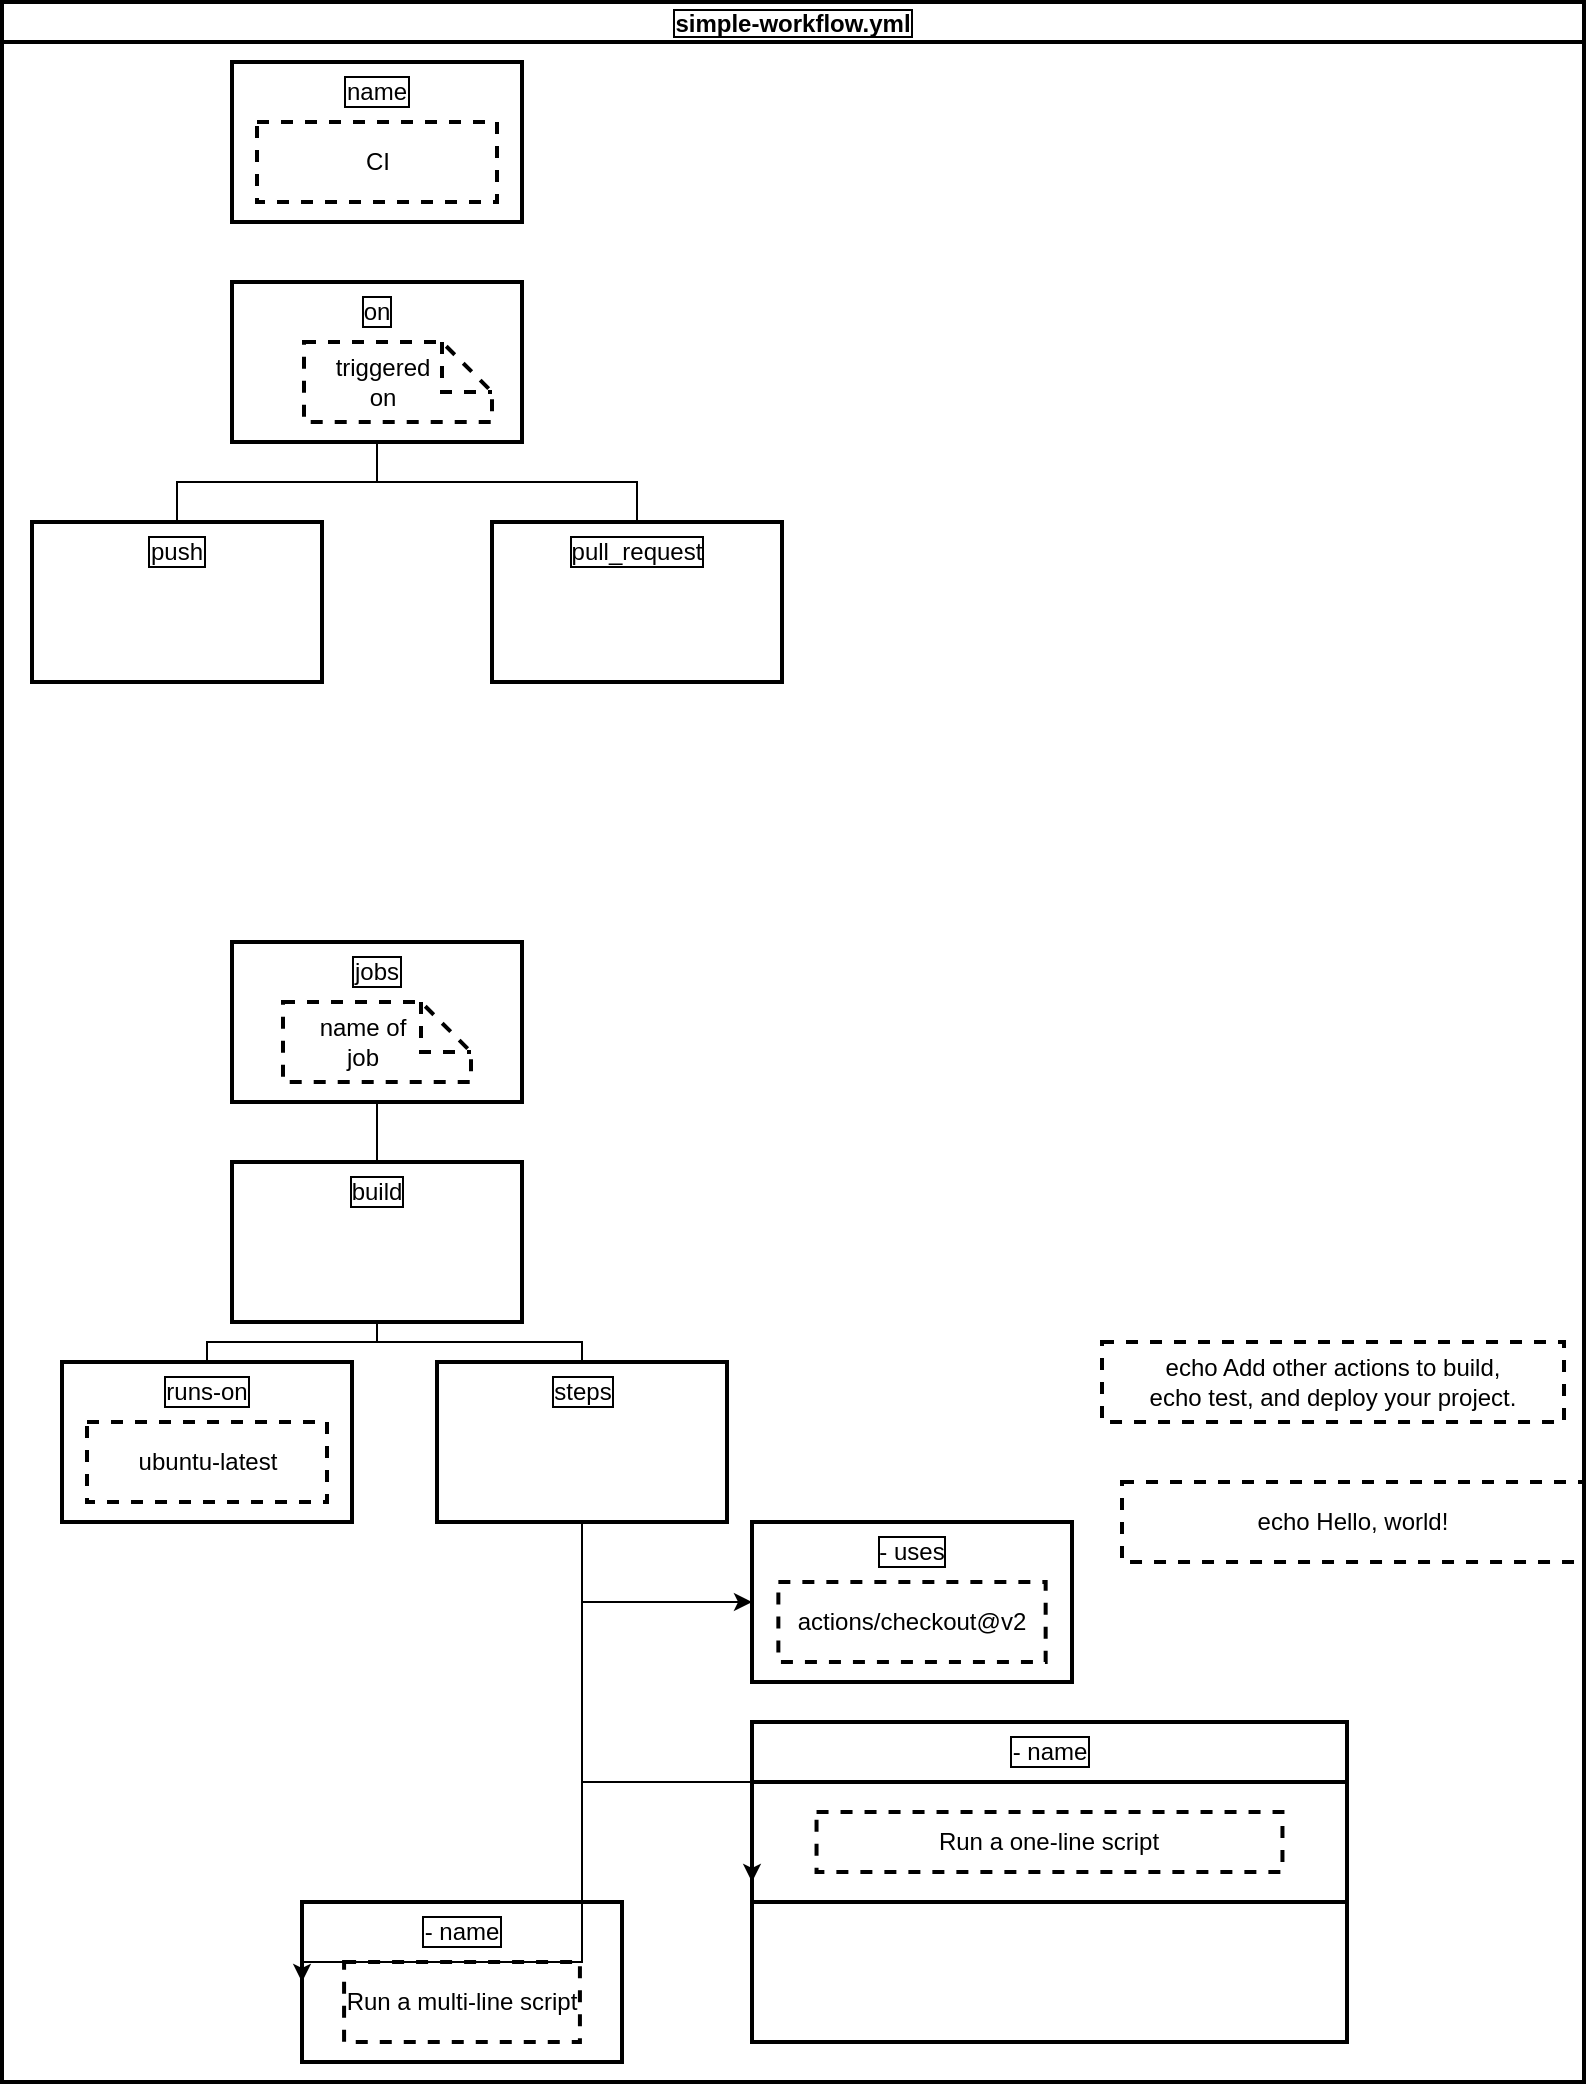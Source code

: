 <mxfile version="20.2.6" type="github" pages="7">
  <diagram id="cLHrY0ErMVjW-JP0Qsnz" name="github actions">
    <mxGraphModel dx="1185" dy="628" grid="1" gridSize="10" guides="1" tooltips="1" connect="1" arrows="1" fold="1" page="1" pageScale="1" pageWidth="850" pageHeight="1100" math="0" shadow="0">
      <root>
        <mxCell id="0" />
        <mxCell id="1" value="default" parent="0" visible="0" />
        <mxCell id="Rgpufr8bOXuqnWRCojN8-1" value="Some default&#xa;message&#xa;text." style="strokeWidth=1;shadow=0;dashed=0;align=center;html=1;shape=mxgraph.mockup.containers.rrect;rSize=0;strokeColor=#666666;fontColor=#666666;fontSize=17;verticalAlign=top;whiteSpace=wrap;fillColor=#ffffff;spacingTop=32;labelBackgroundColor=none;labelBorderColor=default;dropTarget=0;" vertex="1" parent="1">
          <mxGeometry x="70" y="100" width="250" height="160" as="geometry" />
        </mxCell>
        <mxCell id="Rgpufr8bOXuqnWRCojN8-2" value="Message Title" style="strokeWidth=1;shadow=0;dashed=0;align=center;html=1;shape=mxgraph.mockup.containers.rrect;rSize=0;fontSize=17;fontColor=#666666;strokeColor=#666666;align=left;spacingLeft=8;fillColor=#ffffff;resizeWidth=1;labelBackgroundColor=none;labelBorderColor=default;dropTarget=0;" vertex="1" parent="Rgpufr8bOXuqnWRCojN8-1">
          <mxGeometry width="250" height="30" relative="1" as="geometry" />
        </mxCell>
        <mxCell id="Rgpufr8bOXuqnWRCojN8-3" value="" style="shape=ellipse;strokeColor=#008cff;resizable=0;fillColor=none;html=1;labelBackgroundColor=none;labelBorderColor=default;" vertex="1" parent="Rgpufr8bOXuqnWRCojN8-2">
          <mxGeometry x="1" y="0.5" width="20" height="20" relative="1" as="geometry">
            <mxPoint x="-25" y="-10" as="offset" />
          </mxGeometry>
        </mxCell>
        <mxCell id="Rgpufr8bOXuqnWRCojN8-4" value="OK" style="strokeWidth=1;shadow=0;dashed=0;align=center;html=1;shape=mxgraph.mockup.containers.rrect;rSize=0;fontSize=16;fontColor=#666666;strokeColor=#c4c4c4;resizable=0;whiteSpace=wrap;fillColor=#ffffff;labelBackgroundColor=none;labelBorderColor=default;" vertex="1" parent="Rgpufr8bOXuqnWRCojN8-1">
          <mxGeometry x="0.5" y="1" width="120" height="25" relative="1" as="geometry">
            <mxPoint x="-60" y="-33" as="offset" />
          </mxGeometry>
        </mxCell>
        <mxCell id="Rgpufr8bOXuqnWRCojN8-9" value="active" parent="0" />
        <mxCell id="Rgpufr8bOXuqnWRCojN8-23" value="simple-workflow.yml" style="swimlane;startSize=20;horizontal=1;containerType=tree;labelBackgroundColor=none;labelBorderColor=default;strokeColor=default;strokeWidth=2;fillColor=none;align=center;" vertex="1" parent="Rgpufr8bOXuqnWRCojN8-9">
          <mxGeometry x="40" y="10" width="791.002" height="1040" as="geometry" />
        </mxCell>
        <mxCell id="Rgpufr8bOXuqnWRCojN8-25" value="name" style="whiteSpace=wrap;html=1;treeFolding=1;treeMoving=1;newEdgeStyle={&quot;edgeStyle&quot;:&quot;elbowEdgeStyle&quot;,&quot;startArrow&quot;:&quot;none&quot;,&quot;endArrow&quot;:&quot;none&quot;};labelBackgroundColor=none;labelBorderColor=default;strokeColor=default;strokeWidth=2;fillColor=none;verticalAlign=top;align=center;container=1;" vertex="1" parent="Rgpufr8bOXuqnWRCojN8-23">
          <mxGeometry x="115" y="30" width="145" height="80" as="geometry" />
        </mxCell>
        <mxCell id="Rgpufr8bOXuqnWRCojN8-57" value="CI" style="whiteSpace=wrap;html=1;treeFolding=0;treeMoving=1;newEdgeStyle={&quot;edgeStyle&quot;:&quot;elbowEdgeStyle&quot;,&quot;startArrow&quot;:&quot;none&quot;,&quot;endArrow&quot;:&quot;none&quot;};labelBackgroundColor=none;labelBorderColor=none;strokeColor=default;strokeWidth=2;fillColor=none;dashed=1;" vertex="1" parent="Rgpufr8bOXuqnWRCojN8-25">
          <mxGeometry x="12.5" y="30" width="120" height="40" as="geometry" />
        </mxCell>
        <mxCell id="Rgpufr8bOXuqnWRCojN8-51" style="rounded=0;orthogonalLoop=1;jettySize=auto;html=1;entryX=0.5;entryY=0;entryDx=0;entryDy=0;edgeStyle=elbowEdgeStyle;exitX=0.5;exitY=1;exitDx=0;exitDy=0;endArrow=none;endFill=0;elbow=vertical;" edge="1" parent="Rgpufr8bOXuqnWRCojN8-23" source="Rgpufr8bOXuqnWRCojN8-29" target="Rgpufr8bOXuqnWRCojN8-50">
          <mxGeometry relative="1" as="geometry" />
        </mxCell>
        <mxCell id="Rgpufr8bOXuqnWRCojN8-29" value="on" style="whiteSpace=wrap;html=1;treeFolding=1;treeMoving=1;newEdgeStyle={&quot;edgeStyle&quot;:&quot;elbowEdgeStyle&quot;,&quot;startArrow&quot;:&quot;none&quot;,&quot;endArrow&quot;:&quot;none&quot;};labelBackgroundColor=none;labelBorderColor=default;strokeColor=default;strokeWidth=2;fillColor=none;verticalAlign=top;align=center;container=1;" vertex="1" parent="Rgpufr8bOXuqnWRCojN8-23">
          <mxGeometry x="115" y="140" width="145" height="80" as="geometry" />
        </mxCell>
        <mxCell id="Rgpufr8bOXuqnWRCojN8-30" value="" style="edgeStyle=elbowEdgeStyle;rounded=0;orthogonalLoop=1;jettySize=auto;html=1;elbow=vertical;startArrow=none;endArrow=none;exitX=0.5;exitY=1;exitDx=0;exitDy=0;entryX=0.5;entryY=0;entryDx=0;entryDy=0;" edge="1" source="Rgpufr8bOXuqnWRCojN8-29" target="Rgpufr8bOXuqnWRCojN8-31" parent="Rgpufr8bOXuqnWRCojN8-23">
          <mxGeometry relative="1" as="geometry" />
        </mxCell>
        <mxCell id="Rgpufr8bOXuqnWRCojN8-31" value="push" style="whiteSpace=wrap;html=1;treeFolding=1;treeMoving=1;newEdgeStyle={&quot;edgeStyle&quot;:&quot;elbowEdgeStyle&quot;,&quot;startArrow&quot;:&quot;none&quot;,&quot;endArrow&quot;:&quot;none&quot;};labelBackgroundColor=none;labelBorderColor=default;strokeColor=default;strokeWidth=2;fillColor=none;verticalAlign=top;align=center;container=1;" vertex="1" collapsed="1" parent="Rgpufr8bOXuqnWRCojN8-23">
          <mxGeometry x="15" y="260" width="145" height="80" as="geometry" />
        </mxCell>
        <mxCell id="Rgpufr8bOXuqnWRCojN8-48" value="" style="edgeStyle=elbowEdgeStyle;rounded=0;orthogonalLoop=1;jettySize=auto;html=1;elbow=vertical;startArrow=none;endArrow=none;" edge="1" visible="0" target="Rgpufr8bOXuqnWRCojN8-49" source="Rgpufr8bOXuqnWRCojN8-31" parent="Rgpufr8bOXuqnWRCojN8-23">
          <mxGeometry relative="1" as="geometry">
            <mxPoint x="312.5" y="395" as="sourcePoint" />
          </mxGeometry>
        </mxCell>
        <mxCell id="Rgpufr8bOXuqnWRCojN8-49" value="branches" style="whiteSpace=wrap;html=1;treeFolding=1;treeMoving=1;newEdgeStyle={&quot;edgeStyle&quot;:&quot;elbowEdgeStyle&quot;,&quot;startArrow&quot;:&quot;none&quot;,&quot;endArrow&quot;:&quot;none&quot;};labelBackgroundColor=none;labelBorderColor=default;strokeColor=default;strokeWidth=2;fillColor=none;verticalAlign=top;align=center;container=1;" vertex="1" visible="0" collapsed="1" parent="Rgpufr8bOXuqnWRCojN8-23">
          <mxGeometry x="15" y="370" width="145" height="80" as="geometry" />
        </mxCell>
        <mxCell id="Rgpufr8bOXuqnWRCojN8-27" value="[ master ]" style="whiteSpace=wrap;html=1;treeFolding=0;treeMoving=1;newEdgeStyle={&quot;edgeStyle&quot;:&quot;elbowEdgeStyle&quot;,&quot;startArrow&quot;:&quot;none&quot;,&quot;endArrow&quot;:&quot;none&quot;};labelBackgroundColor=none;labelBorderColor=none;strokeColor=default;strokeWidth=2;fillColor=none;dashed=1;" vertex="1" parent="Rgpufr8bOXuqnWRCojN8-49">
          <mxGeometry x="12.5" y="35" width="120" height="40" as="geometry" />
        </mxCell>
        <mxCell id="Rgpufr8bOXuqnWRCojN8-54" style="rounded=0;orthogonalLoop=1;jettySize=auto;html=1;entryX=0.5;entryY=0;entryDx=0;entryDy=0;exitX=0.5;exitY=1;exitDx=0;exitDy=0;edgeStyle=elbowEdgeStyle;elbow=vertical;endArrow=none;endFill=0;" edge="1" parent="Rgpufr8bOXuqnWRCojN8-23" source="Rgpufr8bOXuqnWRCojN8-50" target="Rgpufr8bOXuqnWRCojN8-52" visible="0">
          <mxGeometry relative="1" as="geometry" />
        </mxCell>
        <mxCell id="Rgpufr8bOXuqnWRCojN8-50" value="pull_request" style="whiteSpace=wrap;html=1;treeFolding=1;treeMoving=1;newEdgeStyle={&quot;edgeStyle&quot;:&quot;elbowEdgeStyle&quot;,&quot;startArrow&quot;:&quot;none&quot;,&quot;endArrow&quot;:&quot;none&quot;};labelBackgroundColor=none;labelBorderColor=default;strokeColor=default;strokeWidth=2;fillColor=none;verticalAlign=top;align=center;container=1;" vertex="1" collapsed="1" parent="Rgpufr8bOXuqnWRCojN8-23">
          <mxGeometry x="245" y="260" width="145" height="80" as="geometry" />
        </mxCell>
        <mxCell id="Rgpufr8bOXuqnWRCojN8-52" value="branches" style="whiteSpace=wrap;html=1;treeFolding=1;treeMoving=1;newEdgeStyle={&quot;edgeStyle&quot;:&quot;elbowEdgeStyle&quot;,&quot;startArrow&quot;:&quot;none&quot;,&quot;endArrow&quot;:&quot;none&quot;};labelBackgroundColor=none;labelBorderColor=default;strokeColor=default;strokeWidth=2;fillColor=none;verticalAlign=top;align=center;container=1;" vertex="1" visible="0" collapsed="1" parent="Rgpufr8bOXuqnWRCojN8-23">
          <mxGeometry x="245" y="370" width="145" height="80" as="geometry" />
        </mxCell>
        <mxCell id="Rgpufr8bOXuqnWRCojN8-53" value="[ master ]" style="whiteSpace=wrap;html=1;treeFolding=0;treeMoving=1;newEdgeStyle={&quot;edgeStyle&quot;:&quot;elbowEdgeStyle&quot;,&quot;startArrow&quot;:&quot;none&quot;,&quot;endArrow&quot;:&quot;none&quot;};labelBackgroundColor=none;labelBorderColor=none;strokeColor=default;strokeWidth=2;fillColor=none;dashed=1;" vertex="1" parent="Rgpufr8bOXuqnWRCojN8-52">
          <mxGeometry x="12.5" y="35" width="120" height="40" as="geometry" />
        </mxCell>
        <mxCell id="Rgpufr8bOXuqnWRCojN8-58" value="jobs" style="whiteSpace=wrap;html=1;treeFolding=1;treeMoving=1;newEdgeStyle={&quot;edgeStyle&quot;:&quot;elbowEdgeStyle&quot;,&quot;startArrow&quot;:&quot;none&quot;,&quot;endArrow&quot;:&quot;none&quot;};labelBackgroundColor=none;labelBorderColor=default;strokeColor=default;strokeWidth=2;fillColor=none;verticalAlign=top;align=center;container=1;" vertex="1" parent="Rgpufr8bOXuqnWRCojN8-23">
          <mxGeometry x="115" y="470" width="145" height="80" as="geometry" />
        </mxCell>
        <mxCell id="Rgpufr8bOXuqnWRCojN8-63" style="edgeStyle=elbowEdgeStyle;rounded=0;orthogonalLoop=1;jettySize=auto;elbow=vertical;html=1;entryX=0.5;entryY=0;entryDx=0;entryDy=0;endArrow=none;endFill=0;" edge="1" parent="Rgpufr8bOXuqnWRCojN8-23" source="Rgpufr8bOXuqnWRCojN8-59" target="Rgpufr8bOXuqnWRCojN8-61">
          <mxGeometry relative="1" as="geometry" />
        </mxCell>
        <mxCell id="Rgpufr8bOXuqnWRCojN8-64" style="edgeStyle=elbowEdgeStyle;rounded=0;orthogonalLoop=1;jettySize=auto;elbow=vertical;html=1;entryX=0.5;entryY=0;entryDx=0;entryDy=0;endArrow=none;endFill=0;" edge="1" parent="Rgpufr8bOXuqnWRCojN8-23" source="Rgpufr8bOXuqnWRCojN8-59" target="Rgpufr8bOXuqnWRCojN8-62">
          <mxGeometry relative="1" as="geometry" />
        </mxCell>
        <mxCell id="Rgpufr8bOXuqnWRCojN8-59" value="build" style="whiteSpace=wrap;html=1;treeFolding=1;treeMoving=1;newEdgeStyle={&quot;edgeStyle&quot;:&quot;elbowEdgeStyle&quot;,&quot;startArrow&quot;:&quot;none&quot;,&quot;endArrow&quot;:&quot;none&quot;};labelBackgroundColor=none;labelBorderColor=default;strokeColor=default;strokeWidth=2;fillColor=none;verticalAlign=top;align=center;container=1;" vertex="1" parent="Rgpufr8bOXuqnWRCojN8-23">
          <mxGeometry x="115" y="580" width="145" height="80" as="geometry" />
        </mxCell>
        <mxCell id="Rgpufr8bOXuqnWRCojN8-60" value="" style="edgeStyle=elbowEdgeStyle;rounded=0;orthogonalLoop=1;jettySize=auto;html=1;elbow=vertical;startArrow=none;endArrow=none;exitX=0.5;exitY=1;exitDx=0;exitDy=0;entryX=0.5;entryY=0;entryDx=0;entryDy=0;" edge="1" parent="Rgpufr8bOXuqnWRCojN8-23" source="Rgpufr8bOXuqnWRCojN8-58" target="Rgpufr8bOXuqnWRCojN8-59">
          <mxGeometry relative="1" as="geometry">
            <mxPoint x="187.5" y="220" as="sourcePoint" />
            <mxPoint x="87.5" y="260" as="targetPoint" />
          </mxGeometry>
        </mxCell>
        <mxCell id="Rgpufr8bOXuqnWRCojN8-61" value="runs-on" style="whiteSpace=wrap;html=1;treeFolding=1;treeMoving=1;newEdgeStyle={&quot;edgeStyle&quot;:&quot;elbowEdgeStyle&quot;,&quot;startArrow&quot;:&quot;none&quot;,&quot;endArrow&quot;:&quot;none&quot;};labelBackgroundColor=none;labelBorderColor=default;strokeColor=default;strokeWidth=2;fillColor=none;verticalAlign=top;align=center;container=1;" vertex="1" parent="Rgpufr8bOXuqnWRCojN8-23">
          <mxGeometry x="30" y="680" width="145" height="80" as="geometry" />
        </mxCell>
        <mxCell id="Rgpufr8bOXuqnWRCojN8-65" value="ubuntu-latest&lt;span style=&quot;color: rgba(0, 0, 0, 0); font-family: monospace; font-size: 0px; text-align: start;&quot;&gt;%3CmxGraphModel%3E%3Croot%3E%3CmxCell%20id%3D%220%22%2F%3E%3CmxCell%20id%3D%221%22%20parent%3D%220%22%2F%3E%3CmxCell%20id%3D%222%22%20value%3D%22%5B%20master%20%5D%22%20style%3D%22whiteSpace%3Dwrap%3Bhtml%3D1%3BtreeFolding%3D0%3BtreeMoving%3D1%3BnewEdgeStyle%3D%7B%26quot%3BedgeStyle%26quot%3B%3A%26quot%3BelbowEdgeStyle%26quot%3B%2C%26quot%3BstartArrow%26quot%3B%3A%26quot%3Bnone%26quot%3B%2C%26quot%3BendArrow%26quot%3B%3A%26quot%3Bnone%26quot%3B%7D%3BlabelBackgroundColor%3Dnone%3BlabelBorderColor%3Dnone%3BstrokeColor%3Ddefault%3BstrokeWidth%3D2%3BfillColor%3Dnone%3Bdashed%3D1%3B%22%20vertex%3D%221%22%20parent%3D%221%22%3E%3CmxGeometry%20x%3D%22357.5%22%20y%3D%22455%22%20width%3D%22120%22%20height%3D%2240%22%20as%3D%22geometry%22%2F%3E%3C%2FmxCell%3E%3C%2Froot%3E%3C%2FmxGraphModel%3E&lt;/span&gt;" style="whiteSpace=wrap;html=1;treeFolding=0;treeMoving=1;newEdgeStyle={&quot;edgeStyle&quot;:&quot;elbowEdgeStyle&quot;,&quot;startArrow&quot;:&quot;none&quot;,&quot;endArrow&quot;:&quot;none&quot;};labelBackgroundColor=none;labelBorderColor=none;strokeColor=default;strokeWidth=2;fillColor=none;dashed=1;" vertex="1" parent="Rgpufr8bOXuqnWRCojN8-61">
          <mxGeometry x="12.5" y="30" width="120" height="40" as="geometry" />
        </mxCell>
        <mxCell id="Rgpufr8bOXuqnWRCojN8-74" style="edgeStyle=elbowEdgeStyle;rounded=0;orthogonalLoop=1;jettySize=auto;elbow=vertical;html=1;endArrow=classic;endFill=1;exitX=0.5;exitY=1;exitDx=0;exitDy=0;entryX=0;entryY=0.5;entryDx=0;entryDy=0;" edge="1" parent="Rgpufr8bOXuqnWRCojN8-23" source="Rgpufr8bOXuqnWRCojN8-62" target="Rgpufr8bOXuqnWRCojN8-67">
          <mxGeometry relative="1" as="geometry">
            <mxPoint x="350" y="800" as="targetPoint" />
            <Array as="points">
              <mxPoint x="320" y="800" />
              <mxPoint x="330" y="820" />
            </Array>
          </mxGeometry>
        </mxCell>
        <mxCell id="Rgpufr8bOXuqnWRCojN8-75" style="edgeStyle=elbowEdgeStyle;rounded=0;orthogonalLoop=1;jettySize=auto;elbow=vertical;html=1;entryX=0;entryY=0.5;entryDx=0;entryDy=0;endArrow=classic;endFill=1;" edge="1" parent="Rgpufr8bOXuqnWRCojN8-23" source="Rgpufr8bOXuqnWRCojN8-62" target="Rgpufr8bOXuqnWRCojN8-68">
          <mxGeometry relative="1" as="geometry">
            <Array as="points">
              <mxPoint x="290" y="890" />
            </Array>
          </mxGeometry>
        </mxCell>
        <mxCell id="Rgpufr8bOXuqnWRCojN8-76" style="edgeStyle=elbowEdgeStyle;rounded=0;orthogonalLoop=1;jettySize=auto;elbow=vertical;html=1;entryX=0;entryY=0.5;entryDx=0;entryDy=0;endArrow=classic;endFill=1;" edge="1" parent="Rgpufr8bOXuqnWRCojN8-23" source="Rgpufr8bOXuqnWRCojN8-62" target="Rgpufr8bOXuqnWRCojN8-71">
          <mxGeometry relative="1" as="geometry">
            <Array as="points">
              <mxPoint x="290" y="980" />
            </Array>
          </mxGeometry>
        </mxCell>
        <mxCell id="Rgpufr8bOXuqnWRCojN8-62" value="steps" style="whiteSpace=wrap;html=1;treeFolding=1;treeMoving=1;newEdgeStyle={&quot;edgeStyle&quot;:&quot;elbowEdgeStyle&quot;,&quot;startArrow&quot;:&quot;none&quot;,&quot;endArrow&quot;:&quot;none&quot;};labelBackgroundColor=none;labelBorderColor=default;strokeColor=default;strokeWidth=2;fillColor=none;verticalAlign=top;align=center;container=1;" vertex="1" parent="Rgpufr8bOXuqnWRCojN8-23">
          <mxGeometry x="217.5" y="680" width="145" height="80" as="geometry" />
        </mxCell>
        <mxCell id="Rgpufr8bOXuqnWRCojN8-67" value="- uses" style="whiteSpace=wrap;html=1;treeFolding=1;treeMoving=1;newEdgeStyle={&quot;edgeStyle&quot;:&quot;elbowEdgeStyle&quot;,&quot;startArrow&quot;:&quot;none&quot;,&quot;endArrow&quot;:&quot;none&quot;};labelBackgroundColor=none;labelBorderColor=default;strokeColor=default;strokeWidth=2;fillColor=none;verticalAlign=top;align=center;container=1;" vertex="1" parent="Rgpufr8bOXuqnWRCojN8-23">
          <mxGeometry x="375" y="760" width="160" height="80" as="geometry" />
        </mxCell>
        <mxCell id="Rgpufr8bOXuqnWRCojN8-66" value="actions/checkout@v2" style="whiteSpace=wrap;html=1;treeFolding=0;treeMoving=1;newEdgeStyle={&quot;edgeStyle&quot;:&quot;elbowEdgeStyle&quot;,&quot;startArrow&quot;:&quot;none&quot;,&quot;endArrow&quot;:&quot;none&quot;};labelBackgroundColor=none;labelBorderColor=none;strokeColor=default;strokeWidth=2;fillColor=none;dashed=1;" vertex="1" parent="Rgpufr8bOXuqnWRCojN8-67">
          <mxGeometry x="13.179" y="30" width="133.643" height="40" as="geometry" />
        </mxCell>
        <mxCell id="Rgpufr8bOXuqnWRCojN8-68" value="- name" style="whiteSpace=wrap;html=1;treeFolding=1;treeMoving=1;newEdgeStyle={&quot;edgeStyle&quot;:&quot;elbowEdgeStyle&quot;,&quot;startArrow&quot;:&quot;none&quot;,&quot;endArrow&quot;:&quot;none&quot;};labelBackgroundColor=none;labelBorderColor=default;strokeColor=default;strokeWidth=2;fillColor=none;verticalAlign=top;align=center;container=1;" vertex="1" parent="Rgpufr8bOXuqnWRCojN8-23">
          <mxGeometry x="375" y="860" width="297.5" height="160" as="geometry" />
        </mxCell>
        <mxCell id="Rgpufr8bOXuqnWRCojN8-77" value="" style="whiteSpace=wrap;html=1;treeFolding=1;treeMoving=1;newEdgeStyle={&quot;edgeStyle&quot;:&quot;elbowEdgeStyle&quot;,&quot;startArrow&quot;:&quot;none&quot;,&quot;endArrow&quot;:&quot;none&quot;};labelBackgroundColor=none;labelBorderColor=default;strokeColor=default;strokeWidth=2;fillColor=none;verticalAlign=top;align=center;container=1;" vertex="1" parent="Rgpufr8bOXuqnWRCojN8-68">
          <mxGeometry y="30" width="297.5" height="60" as="geometry" />
        </mxCell>
        <mxCell id="Rgpufr8bOXuqnWRCojN8-78" value="Run a one-line script" style="whiteSpace=wrap;html=1;treeFolding=0;treeMoving=1;newEdgeStyle={&quot;edgeStyle&quot;:&quot;elbowEdgeStyle&quot;,&quot;startArrow&quot;:&quot;none&quot;,&quot;endArrow&quot;:&quot;none&quot;};labelBackgroundColor=none;labelBorderColor=none;strokeColor=default;strokeWidth=2;fillColor=none;dashed=1;" vertex="1" parent="Rgpufr8bOXuqnWRCojN8-77">
          <mxGeometry x="32.269" y="15" width="232.961" height="30" as="geometry" />
        </mxCell>
        <mxCell id="Rgpufr8bOXuqnWRCojN8-71" value="- name" style="whiteSpace=wrap;html=1;treeFolding=1;treeMoving=1;newEdgeStyle={&quot;edgeStyle&quot;:&quot;elbowEdgeStyle&quot;,&quot;startArrow&quot;:&quot;none&quot;,&quot;endArrow&quot;:&quot;none&quot;};labelBackgroundColor=none;labelBorderColor=default;strokeColor=default;strokeWidth=2;fillColor=none;verticalAlign=top;align=center;container=1;" vertex="1" parent="Rgpufr8bOXuqnWRCojN8-23">
          <mxGeometry x="150" y="950" width="160" height="80" as="geometry" />
        </mxCell>
        <mxCell id="Rgpufr8bOXuqnWRCojN8-73" value="Run a multi-line script" style="whiteSpace=wrap;html=1;treeFolding=0;treeMoving=1;newEdgeStyle={&quot;edgeStyle&quot;:&quot;elbowEdgeStyle&quot;,&quot;startArrow&quot;:&quot;none&quot;,&quot;endArrow&quot;:&quot;none&quot;};labelBackgroundColor=none;labelBorderColor=none;strokeColor=default;strokeWidth=2;fillColor=none;dashed=1;" vertex="1" parent="Rgpufr8bOXuqnWRCojN8-71">
          <mxGeometry x="21.04" y="30" width="117.92" height="40" as="geometry" />
        </mxCell>
        <mxCell id="Rgpufr8bOXuqnWRCojN8-72" value="echo Hello, world!" style="whiteSpace=wrap;html=1;treeFolding=0;treeMoving=1;newEdgeStyle={&quot;edgeStyle&quot;:&quot;elbowEdgeStyle&quot;,&quot;startArrow&quot;:&quot;none&quot;,&quot;endArrow&quot;:&quot;none&quot;};labelBackgroundColor=none;labelBorderColor=none;strokeColor=default;strokeWidth=2;fillColor=none;dashed=1;" vertex="1" parent="Rgpufr8bOXuqnWRCojN8-23">
          <mxGeometry x="559.998" y="740" width="231.003" height="40" as="geometry" />
        </mxCell>
        <mxCell id="Rgpufr8bOXuqnWRCojN8-79" value="echo Add other actions to build,&lt;br&gt;echo test, and deploy your project." style="whiteSpace=wrap;html=1;treeFolding=0;treeMoving=1;newEdgeStyle={&quot;edgeStyle&quot;:&quot;elbowEdgeStyle&quot;,&quot;startArrow&quot;:&quot;none&quot;,&quot;endArrow&quot;:&quot;none&quot;};labelBackgroundColor=none;labelBorderColor=none;strokeColor=default;strokeWidth=2;fillColor=none;dashed=1;" vertex="1" parent="Rgpufr8bOXuqnWRCojN8-23">
          <mxGeometry x="549.998" y="670" width="231.003" height="40" as="geometry" />
        </mxCell>
        <mxCell id="Rgpufr8bOXuqnWRCojN8-80" value="triggered&lt;br&gt;on" style="shape=note2;boundedLbl=1;whiteSpace=wrap;html=1;size=25;verticalAlign=middle;align=center;dashed=1;labelBackgroundColor=none;labelBorderColor=none;strokeColor=default;strokeWidth=2;fillColor=none;spacingRight=15;" vertex="1" parent="Rgpufr8bOXuqnWRCojN8-23">
          <mxGeometry x="151" y="170" width="94" height="40" as="geometry" />
        </mxCell>
        <mxCell id="Rgpufr8bOXuqnWRCojN8-81" value="name of&lt;br&gt;job" style="shape=note2;boundedLbl=1;whiteSpace=wrap;html=1;size=25;verticalAlign=middle;align=center;dashed=1;labelBackgroundColor=none;labelBorderColor=none;strokeColor=default;strokeWidth=2;fillColor=none;spacingRight=15;" vertex="1" parent="Rgpufr8bOXuqnWRCojN8-23">
          <mxGeometry x="140.5" y="500" width="94" height="40" as="geometry" />
        </mxCell>
        <mxCell id="Rgpufr8bOXuqnWRCojN8-28" value="" style="edgeStyle=elbowEdgeStyle;elbow=vertical;startArrow=none;endArrow=none;rounded=0;" edge="1" parent="Rgpufr8bOXuqnWRCojN8-9" source="Rgpufr8bOXuqnWRCojN8-9" target="Rgpufr8bOXuqnWRCojN8-27">
          <mxGeometry relative="1" as="geometry">
            <mxPoint x="332.5" y="180" as="sourcePoint" />
            <mxPoint x="330" y="220" as="targetPoint" />
          </mxGeometry>
        </mxCell>
      </root>
    </mxGraphModel>
  </diagram>
  <diagram id="_lEzBtKeytYTrFOyNZK7" name="Page-1">
    <mxGraphModel dx="1778" dy="943" grid="1" gridSize="10" guides="1" tooltips="1" connect="1" arrows="1" fold="1" page="1" pageScale="1" pageWidth="1600" pageHeight="900" background="#ffffff" math="0" shadow="0">
      <root>
        <mxCell id="0" />
        <mxCell id="1" parent="0" />
        <mxCell id="nwnsQMDqynVd4yP-KLPJ-4" value="&#xa;&lt;h1 style=&quot;box-sizing: border-box; margin: calc(var(--content-rhythm) / 2) 0; font-family: -apple-system, BlinkMacSystemFont, &amp;quot;Segoe UI&amp;quot;, Roboto, Helvetica, Arial, sans-serif, &amp;quot;Apple Color Emoji&amp;quot;, &amp;quot;Segoe UI Emoji&amp;quot;, &amp;quot;Segoe UI Symbol&amp;quot;; padding: 0px; font-weight: var(--fw-bold); line-height: var(--lh-tight); font-size: 1.75em; color: rgb(23, 23, 23); font-style: normal; font-variant-ligatures: normal; font-variant-caps: normal; letter-spacing: normal; orphans: 2; text-indent: 0px; text-transform: none; widows: 2; word-spacing: 0px; -webkit-text-stroke-width: 0px; background-color: rgb(255, 255, 255); text-decoration-thickness: initial; text-decoration-style: initial; text-decoration-color: initial;&quot;&gt;CJS&lt;/h1&gt;&lt;br class=&quot;Apple-interchange-newline&quot;&gt;&#xa;&#xa;" style="rounded=0;whiteSpace=wrap;html=1;spacingLeft=0;spacingBottom=0;container=1;align=center;verticalAlign=top;labelPosition=center;verticalLabelPosition=middle;" parent="1" vertex="1">
          <mxGeometry x="10" y="10" width="620" height="495" as="geometry">
            <mxRectangle x="10" y="10" width="70" height="60" as="alternateBounds" />
          </mxGeometry>
        </mxCell>
        <mxCell id="4d3lwY7rjP7gSteMc4W--1" value="&#xa;&lt;p style=&quot;box-sizing: border-box; margin: 0 0 var(--content-rhythm) 0; color: rgb(23, 23, 23); font-family: -apple-system, BlinkMacSystemFont, &amp;quot;Segoe UI&amp;quot;, Roboto, Helvetica, Arial, sans-serif, &amp;quot;Apple Color Emoji&amp;quot;, &amp;quot;Segoe UI Emoji&amp;quot;, &amp;quot;Segoe UI Symbol&amp;quot;; font-size: 22.5px; font-style: normal; font-variant-ligatures: normal; font-variant-caps: normal; font-weight: 400; letter-spacing: normal; orphans: 2; text-align: start; text-indent: 0px; text-transform: none; widows: 2; word-spacing: 0px; -webkit-text-stroke-width: 0px; text-decoration-thickness: initial; text-decoration-style: initial; text-decoration-color: initial;&quot;&gt;CJS is short for CommonJS. Here is what it looks like:&lt;br style=&quot;box-sizing: border-box;&quot;&gt;&lt;/p&gt;&lt;div style=&quot;box-sizing: border-box; background-image: ; background-position-x: ; background-position-y: ; background-size: ; background-repeat-x: ; background-repeat-y: ; background-attachment: ; background-origin: ; background-clip: ; color: var(--syntax-text-color); font-size: 18px; border-radius: var(--radius); margin: 0 0 var(--content-rhythm) 0; overflow-x: auto; overflow-wrap: initial; padding: var(--su-6); position: relative; font-family: -apple-system, BlinkMacSystemFont, &amp;quot;Segoe UI&amp;quot;, Roboto, Helvetica, Arial, sans-serif, &amp;quot;Apple Color Emoji&amp;quot;, &amp;quot;Segoe UI Emoji&amp;quot;, &amp;quot;Segoe UI Symbol&amp;quot;; font-style: normal; font-variant-ligatures: normal; font-variant-caps: normal; font-weight: 400; letter-spacing: normal; orphans: 2; text-align: start; text-indent: 0px; text-transform: none; widows: 2; word-spacing: 0px; -webkit-text-stroke-width: 0px; text-decoration-thickness: initial; text-decoration-style: initial; text-decoration-color: initial;&quot; class=&quot;highlight js-code-highlight&quot;&gt;&lt;br class=&quot;Apple-interchange-newline&quot;&gt;&#xa;&#xa;&lt;/div&gt;" style="whiteSpace=wrap;html=1;rounded=0;spacingLeft=0;spacingBottom=0;labelBackgroundColor=none;labelBorderColor=none;container=1;strokeColor=default;" vertex="1" parent="nwnsQMDqynVd4yP-KLPJ-4">
          <mxGeometry x="30" y="115" width="560" height="315" as="geometry">
            <mxRectangle x="30" y="115" width="560" height="120" as="alternateBounds" />
          </mxGeometry>
        </mxCell>
        <mxCell id="4d3lwY7rjP7gSteMc4W--7" value="&lt;div&gt;//importing&amp;nbsp;&lt;/div&gt;&lt;div&gt;const doSomething = require(&#39;./doSomething.js&#39;);&amp;nbsp;&lt;/div&gt;&lt;div&gt;&lt;br&gt;&lt;/div&gt;&lt;div&gt;//exporting&lt;/div&gt;&lt;div&gt;module.exports = function doSomething(n) {&lt;/div&gt;&lt;div&gt;&amp;nbsp; // do something&lt;/div&gt;&lt;div&gt;}&lt;/div&gt;" style="text;html=1;align=center;verticalAlign=middle;resizable=0;points=[];autosize=1;strokeColor=none;fillColor=none;labelBorderColor=default;spacing=5;" vertex="1" parent="4d3lwY7rjP7gSteMc4W--1">
          <mxGeometry x="110" y="180" width="290" height="120" as="geometry" />
        </mxCell>
      </root>
    </mxGraphModel>
  </diagram>
  <diagram id="PgW-JJS8YYEeUViuzFC8" name="Page-2">
    <mxGraphModel dx="677" dy="359" grid="1" gridSize="10" guides="1" tooltips="1" connect="1" arrows="1" fold="1" page="1" pageScale="1" pageWidth="850" pageHeight="1100" math="0" shadow="0">
      <root>
        <mxCell id="0" />
        <mxCell id="1" parent="0" />
        <mxCell id="vqunKvxI235pbjuJBx6x-1" value="" style="shape=image;verticalLabelPosition=bottom;labelBackgroundColor=default;verticalAlign=top;aspect=fixed;imageAspect=0;image=https://courses.edx.org/assets/courseware/v1/9df11f203d18addb831da2f379cb49a5/asset-v1:W3Cx+JS.0x+2T2022+type@asset+block/diagram-element.png;strokeWidth=2;fillColor=none;strokeColor=#6c8ebf;" vertex="1" parent="1">
          <mxGeometry x="180" y="210" width="520" height="284" as="geometry" />
        </mxCell>
        <mxCell id="vqunKvxI235pbjuJBx6x-2" value="" style="rounded=0;whiteSpace=wrap;html=1;labelBackgroundColor=none;labelBorderColor=default;strokeColor=#6c8ebf;fillColor=none;strokeWidth=2;" vertex="1" parent="1">
          <mxGeometry x="284" y="304" width="73" height="58" as="geometry" />
        </mxCell>
      </root>
    </mxGraphModel>
  </diagram>
  <diagram id="9d-rf6JmdltzQveRYRFD" name="Page-3">
    <mxGraphModel dx="1422" dy="754" grid="1" gridSize="10" guides="1" tooltips="1" connect="1" arrows="1" fold="1" page="1" pageScale="1" pageWidth="850" pageHeight="1100" math="0" shadow="0">
      <root>
        <mxCell id="0" />
        <mxCell id="1" parent="0" />
        <mxCell id="5nqOkucB81tBF59Kh8T8-1" value="" style="strokeWidth=1;shadow=0;dashed=0;align=center;html=1;shape=mxgraph.mockup.containers.rrect;rSize=0;strokeColor=#666666;labelBackgroundColor=none;labelBorderColor=default;fillColor=none;" vertex="1" parent="1">
          <mxGeometry x="290" y="240" width="100" height="220" as="geometry" />
        </mxCell>
        <mxCell id="5nqOkucB81tBF59Kh8T8-2" value="Group 1" style="strokeColor=inherit;fillColor=inherit;gradientColor=inherit;strokeWidth=1;shadow=0;dashed=0;align=center;html=1;shape=mxgraph.mockup.containers.rrect;rSize=0;fontSize=17;fontColor=#666666;fontStyle=1;resizeWidth=1;labelBackgroundColor=none;labelBorderColor=default;" vertex="1" parent="5nqOkucB81tBF59Kh8T8-1">
          <mxGeometry width="100" height="26" relative="1" as="geometry" />
        </mxCell>
        <mxCell id="5nqOkucB81tBF59Kh8T8-3" value="Group 2" style="strokeColor=inherit;fillColor=inherit;gradientColor=inherit;strokeWidth=1;shadow=0;dashed=0;align=center;html=1;shape=mxgraph.mockup.containers.rrect;rSize=0;fontSize=17;fontColor=#666666;fontStyle=1;resizeWidth=1;labelBackgroundColor=none;labelBorderColor=default;part=0;" vertex="1" parent="5nqOkucB81tBF59Kh8T8-1">
          <mxGeometry width="100" height="26" relative="1" as="geometry">
            <mxPoint y="26" as="offset" />
          </mxGeometry>
        </mxCell>
        <mxCell id="5nqOkucB81tBF59Kh8T8-4" value="Group 3" style="strokeWidth=1;shadow=0;dashed=0;align=center;html=1;shape=mxgraph.mockup.containers.rrect;rSize=0;fontSize=17;fontColor=#ffffff;fontStyle=1;fillColor=#008cff;strokeColor=#008cff;resizeWidth=1;labelBackgroundColor=none;labelBorderColor=default;" vertex="1" parent="5nqOkucB81tBF59Kh8T8-1">
          <mxGeometry width="100" height="26" relative="1" as="geometry">
            <mxPoint y="52" as="offset" />
          </mxGeometry>
        </mxCell>
        <mxCell id="5nqOkucB81tBF59Kh8T8-5" value="Group 4" style="strokeColor=inherit;fillColor=inherit;gradientColor=inherit;strokeWidth=1;shadow=0;dashed=0;align=center;html=1;shape=mxgraph.mockup.containers.rrect;rSize=0;fontSize=17;fontColor=#666666;fontStyle=1;resizeWidth=1;labelBackgroundColor=none;labelBorderColor=default;" vertex="1" parent="5nqOkucB81tBF59Kh8T8-1">
          <mxGeometry y="1" width="100" height="26" relative="1" as="geometry">
            <mxPoint y="-26" as="offset" />
          </mxGeometry>
        </mxCell>
      </root>
    </mxGraphModel>
  </diagram>
  <diagram id="IwrUrChBAs0Ua-a2BWoj" name="Page-4">
    <mxGraphModel dx="1422" dy="754" grid="1" gridSize="10" guides="1" tooltips="1" connect="1" arrows="1" fold="1" page="1" pageScale="1" pageWidth="850" pageHeight="1100" math="0" shadow="0">
      <root>
        <mxCell id="0" />
        <mxCell id="1" parent="0" />
        <mxCell id="vuh5XMrYaGDxAMXZWLMa-1" value="" style="shape=image;verticalLabelPosition=bottom;labelBackgroundColor=default;verticalAlign=top;aspect=fixed;imageAspect=0;image=https://courses.edx.org/assets/courseware/v1/9df11f203d18addb831da2f379cb49a5/asset-v1:W3Cx+JS.0x+2T2022+type@asset+block/diagram-element.png;" vertex="1" parent="1">
          <mxGeometry x="650" y="490" width="520" height="284" as="geometry" />
        </mxCell>
      </root>
    </mxGraphModel>
  </diagram>
  <diagram id="6Xyy3fiLh29vbsiA-8Gd" name="Page-5">
    <mxGraphModel dx="2585" dy="1371" grid="1" gridSize="10" guides="1" tooltips="1" connect="1" arrows="1" fold="1" page="1" pageScale="1" pageWidth="850" pageHeight="1100" math="0" shadow="0">
      <root>
        <mxCell id="0" />
        <mxCell id="1" parent="0" />
        <mxCell id="820x_Uy6Gc-rX6BdasYU-1" value="" style="swimlane;startSize=0;labelBackgroundColor=none;labelBorderColor=default;strokeColor=default;strokeWidth=2;fillColor=none;" vertex="1" parent="1">
          <mxGeometry x="273" y="160" width="555" height="410" as="geometry">
            <mxRectangle x="1050" y="80" width="50" height="40" as="alternateBounds" />
          </mxGeometry>
        </mxCell>
        <mxCell id="820x_Uy6Gc-rX6BdasYU-2" value="" style="rounded=0;whiteSpace=wrap;html=1;labelBackgroundColor=none;labelBorderColor=default;strokeColor=default;strokeWidth=2;fillColor=none;" vertex="1" parent="820x_Uy6Gc-rX6BdasYU-1">
          <mxGeometry x="390" y="265" width="120" height="60" as="geometry" />
        </mxCell>
        <mxCell id="820x_Uy6Gc-rX6BdasYU-3" value="" style="rounded=0;whiteSpace=wrap;html=1;labelBackgroundColor=none;labelBorderColor=default;strokeColor=default;strokeWidth=2;fillColor=none;" vertex="1" parent="1">
          <mxGeometry x="23" y="140" width="120" height="60" as="geometry" />
        </mxCell>
        <mxCell id="820x_Uy6Gc-rX6BdasYU-4" style="edgeStyle=entityRelationEdgeStyle;rounded=0;orthogonalLoop=1;jettySize=auto;html=1;entryX=0;entryY=0.5;entryDx=0;entryDy=0;" edge="1" parent="1" source="820x_Uy6Gc-rX6BdasYU-3" target="820x_Uy6Gc-rX6BdasYU-2">
          <mxGeometry relative="1" as="geometry">
            <mxPoint x="193" y="270" as="targetPoint" />
          </mxGeometry>
        </mxCell>
        <mxCell id="820x_Uy6Gc-rX6BdasYU-5" value="&amp;lt;/&amp;gt;" style="rounded=1;arcSize=0;fillColor=#0065FF;strokeColor=none;fontColor=#ffffff;align=center;verticalAlign=middle;whiteSpace=wrap;fontSize=14;fontStyle=1;html=1;sketch=0;labelBackgroundColor=none;labelBorderColor=default;" vertex="1" parent="1">
          <mxGeometry x="143" y="400" width="40" height="40" as="geometry" />
        </mxCell>
      </root>
    </mxGraphModel>
  </diagram>
  <diagram id="7V9tAm7Z5GbBE1KvTe3J" name="Page-6">
    <mxGraphModel dx="572" dy="754" grid="1" gridSize="10" guides="1" tooltips="1" connect="1" arrows="1" fold="1" page="1" pageScale="1" pageWidth="850" pageHeight="1100" math="0" shadow="0">
      <root>
        <mxCell id="0" />
        <mxCell id="1" parent="0" />
        <mxCell id="haGSABIjfTjdx5PNvXex-1" value="Tree Container" style="swimlane;startSize=20;horizontal=1;containerType=tree;labelBackgroundColor=none;labelBorderColor=default;strokeColor=default;strokeWidth=2;fillColor=none;" vertex="1" parent="1">
          <mxGeometry x="1050" y="220" width="400" height="320" as="geometry" />
        </mxCell>
        <mxCell id="haGSABIjfTjdx5PNvXex-2" value="" style="edgeStyle=elbowEdgeStyle;elbow=vertical;startArrow=none;endArrow=none;rounded=0;" edge="1" parent="haGSABIjfTjdx5PNvXex-1" source="haGSABIjfTjdx5PNvXex-3" target="haGSABIjfTjdx5PNvXex-4">
          <mxGeometry relative="1" as="geometry" />
        </mxCell>
        <mxCell id="haGSABIjfTjdx5PNvXex-3" value="Parent" style="whiteSpace=wrap;html=1;treeFolding=1;treeMoving=1;newEdgeStyle={&quot;edgeStyle&quot;:&quot;elbowEdgeStyle&quot;,&quot;startArrow&quot;:&quot;none&quot;,&quot;endArrow&quot;:&quot;none&quot;};labelBackgroundColor=none;labelBorderColor=default;strokeColor=default;strokeWidth=2;fillColor=none;" vertex="1" parent="haGSABIjfTjdx5PNvXex-1">
          <mxGeometry x="130" y="50" width="120" height="40" as="geometry" />
        </mxCell>
        <mxCell id="haGSABIjfTjdx5PNvXex-4" value="Child" style="whiteSpace=wrap;html=1;treeFolding=1;treeMoving=1;newEdgeStyle={&quot;edgeStyle&quot;:&quot;elbowEdgeStyle&quot;,&quot;startArrow&quot;:&quot;none&quot;,&quot;endArrow&quot;:&quot;none&quot;};labelBackgroundColor=none;labelBorderColor=default;strokeColor=default;strokeWidth=2;fillColor=none;" vertex="1" parent="haGSABIjfTjdx5PNvXex-1">
          <mxGeometry x="130" y="130" width="120" height="40" as="geometry" />
        </mxCell>
        <mxCell id="haGSABIjfTjdx5PNvXex-5" value="Child Child" style="whiteSpace=wrap;html=1;treeFolding=1;treeMoving=1;newEdgeStyle={&quot;edgeStyle&quot;:&quot;elbowEdgeStyle&quot;,&quot;startArrow&quot;:&quot;none&quot;,&quot;endArrow&quot;:&quot;none&quot;};labelBackgroundColor=none;labelBorderColor=default;strokeColor=default;strokeWidth=2;fillColor=none;" vertex="1" parent="haGSABIjfTjdx5PNvXex-1">
          <mxGeometry x="130" y="220" width="120" height="40" as="geometry" />
        </mxCell>
        <mxCell id="haGSABIjfTjdx5PNvXex-6" value="" style="edgeStyle=elbowEdgeStyle;elbow=vertical;startArrow=none;endArrow=none;rounded=0;exitX=0.5;exitY=1;exitDx=0;exitDy=0;" edge="1" parent="haGSABIjfTjdx5PNvXex-1" source="haGSABIjfTjdx5PNvXex-4" target="haGSABIjfTjdx5PNvXex-5">
          <mxGeometry relative="1" as="geometry">
            <mxPoint x="190" y="90.0" as="sourcePoint" />
            <mxPoint x="190" y="130" as="targetPoint" />
          </mxGeometry>
        </mxCell>
      </root>
    </mxGraphModel>
  </diagram>
</mxfile>
